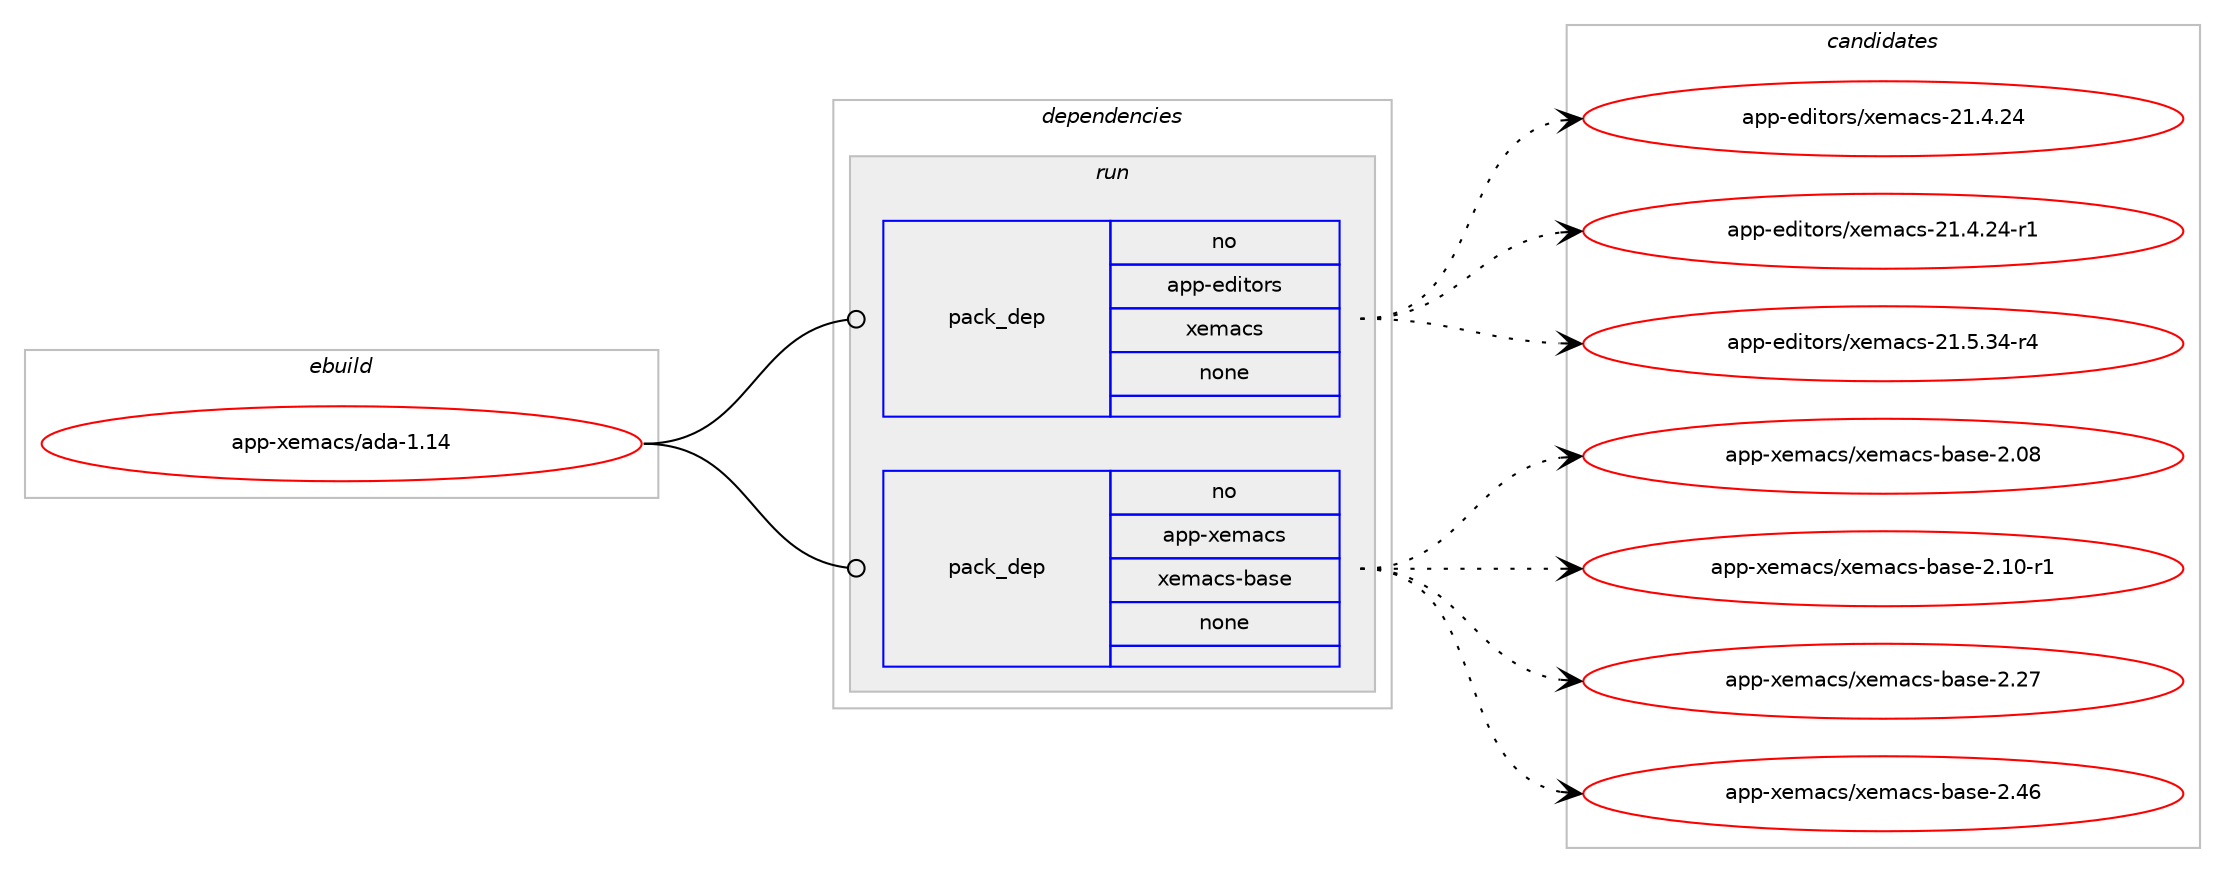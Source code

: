 digraph prolog {

# *************
# Graph options
# *************

newrank=true;
concentrate=true;
compound=true;
graph [rankdir=LR,fontname=Helvetica,fontsize=10,ranksep=1.5];#, ranksep=2.5, nodesep=0.2];
edge  [arrowhead=vee];
node  [fontname=Helvetica,fontsize=10];

# **********
# The ebuild
# **********

subgraph cluster_leftcol {
color=gray;
rank=same;
label=<<i>ebuild</i>>;
id [label="app-xemacs/ada-1.14", color=red, width=4, href="../app-xemacs/ada-1.14.svg"];
}

# ****************
# The dependencies
# ****************

subgraph cluster_midcol {
color=gray;
label=<<i>dependencies</i>>;
subgraph cluster_compile {
fillcolor="#eeeeee";
style=filled;
label=<<i>compile</i>>;
}
subgraph cluster_compileandrun {
fillcolor="#eeeeee";
style=filled;
label=<<i>compile and run</i>>;
}
subgraph cluster_run {
fillcolor="#eeeeee";
style=filled;
label=<<i>run</i>>;
subgraph pack382816 {
dependency514625 [label=<<TABLE BORDER="0" CELLBORDER="1" CELLSPACING="0" CELLPADDING="4" WIDTH="220"><TR><TD ROWSPAN="6" CELLPADDING="30">pack_dep</TD></TR><TR><TD WIDTH="110">no</TD></TR><TR><TD>app-editors</TD></TR><TR><TD>xemacs</TD></TR><TR><TD>none</TD></TR><TR><TD></TD></TR></TABLE>>, shape=none, color=blue];
}
id:e -> dependency514625:w [weight=20,style="solid",arrowhead="odot"];
subgraph pack382817 {
dependency514626 [label=<<TABLE BORDER="0" CELLBORDER="1" CELLSPACING="0" CELLPADDING="4" WIDTH="220"><TR><TD ROWSPAN="6" CELLPADDING="30">pack_dep</TD></TR><TR><TD WIDTH="110">no</TD></TR><TR><TD>app-xemacs</TD></TR><TR><TD>xemacs-base</TD></TR><TR><TD>none</TD></TR><TR><TD></TD></TR></TABLE>>, shape=none, color=blue];
}
id:e -> dependency514626:w [weight=20,style="solid",arrowhead="odot"];
}
}

# **************
# The candidates
# **************

subgraph cluster_choices {
rank=same;
color=gray;
label=<<i>candidates</i>>;

subgraph choice382816 {
color=black;
nodesep=1;
choice97112112451011001051161111141154712010110997991154550494652465052 [label="app-editors/xemacs-21.4.24", color=red, width=4,href="../app-editors/xemacs-21.4.24.svg"];
choice971121124510110010511611111411547120101109979911545504946524650524511449 [label="app-editors/xemacs-21.4.24-r1", color=red, width=4,href="../app-editors/xemacs-21.4.24-r1.svg"];
choice971121124510110010511611111411547120101109979911545504946534651524511452 [label="app-editors/xemacs-21.5.34-r4", color=red, width=4,href="../app-editors/xemacs-21.5.34-r4.svg"];
dependency514625:e -> choice97112112451011001051161111141154712010110997991154550494652465052:w [style=dotted,weight="100"];
dependency514625:e -> choice971121124510110010511611111411547120101109979911545504946524650524511449:w [style=dotted,weight="100"];
dependency514625:e -> choice971121124510110010511611111411547120101109979911545504946534651524511452:w [style=dotted,weight="100"];
}
subgraph choice382817 {
color=black;
nodesep=1;
choice971121124512010110997991154712010110997991154598971151014550464856 [label="app-xemacs/xemacs-base-2.08", color=red, width=4,href="../app-xemacs/xemacs-base-2.08.svg"];
choice9711211245120101109979911547120101109979911545989711510145504649484511449 [label="app-xemacs/xemacs-base-2.10-r1", color=red, width=4,href="../app-xemacs/xemacs-base-2.10-r1.svg"];
choice971121124512010110997991154712010110997991154598971151014550465055 [label="app-xemacs/xemacs-base-2.27", color=red, width=4,href="../app-xemacs/xemacs-base-2.27.svg"];
choice971121124512010110997991154712010110997991154598971151014550465254 [label="app-xemacs/xemacs-base-2.46", color=red, width=4,href="../app-xemacs/xemacs-base-2.46.svg"];
dependency514626:e -> choice971121124512010110997991154712010110997991154598971151014550464856:w [style=dotted,weight="100"];
dependency514626:e -> choice9711211245120101109979911547120101109979911545989711510145504649484511449:w [style=dotted,weight="100"];
dependency514626:e -> choice971121124512010110997991154712010110997991154598971151014550465055:w [style=dotted,weight="100"];
dependency514626:e -> choice971121124512010110997991154712010110997991154598971151014550465254:w [style=dotted,weight="100"];
}
}

}
